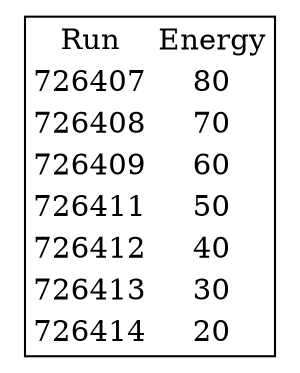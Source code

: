 digraph structs {
node [shape=plaintext]
struct1 [label=<
<TABLE BORDER="1" CELLBORDER="0" CELLSPACING="1">

<tr><td>Run</td><td>Energy</td></tr>
<tr><td>726407</td><td>80</td></tr>
<tr><td>726408</td><td>70</td></tr>
<tr><td>726409</td><td>60</td></tr>
<tr><td>726411</td><td>50</td></tr>
<tr><td>726412</td><td>40</td></tr>
<tr><td>726413</td><td>30</td></tr>
<tr><td>726414</td><td>20</td></tr>
</TABLE>
>];
}